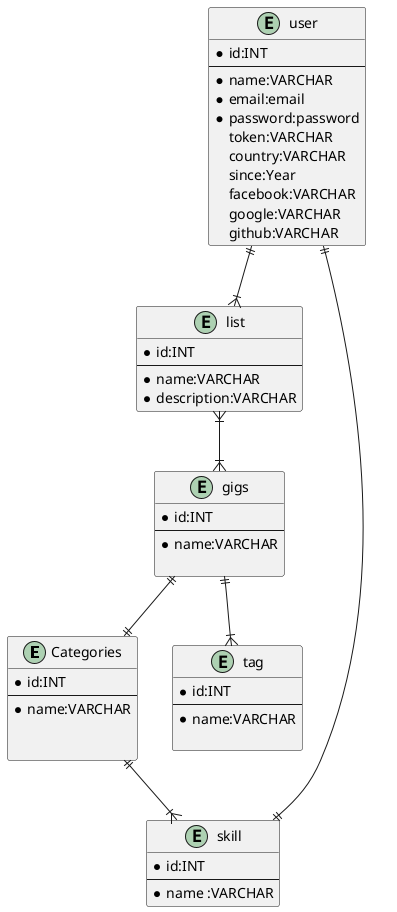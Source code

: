 @startuml hello world

       entity Categories{
           *id:INT
           --
           *name:VARCHAR


       }
       entity gigs{
            *id:INT
            --
            *name:VARCHAR

        }

        entity list{
            *id:INT
            --
            *name:VARCHAR
            *description:VARCHAR
        }

         entity user{
             *id:INT
             --
             *name:VARCHAR
             *email:email
             *password:password
             token:VARCHAR
             country:VARCHAR
             since:Year
             facebook:VARCHAR
             google:VARCHAR
             github:VARCHAR
         }

         entity tag{
               *id:INT
               --
               *name:VARCHAR

           }
       entity skill{
           *id:INT
           --
           *name :VARCHAR
       }
         user||--|{list
         user||--||skill
         list}|--|{gigs
         gigs||--||Categories
         gigs||--|{tag
         Categories||--|{skill

       @enduml